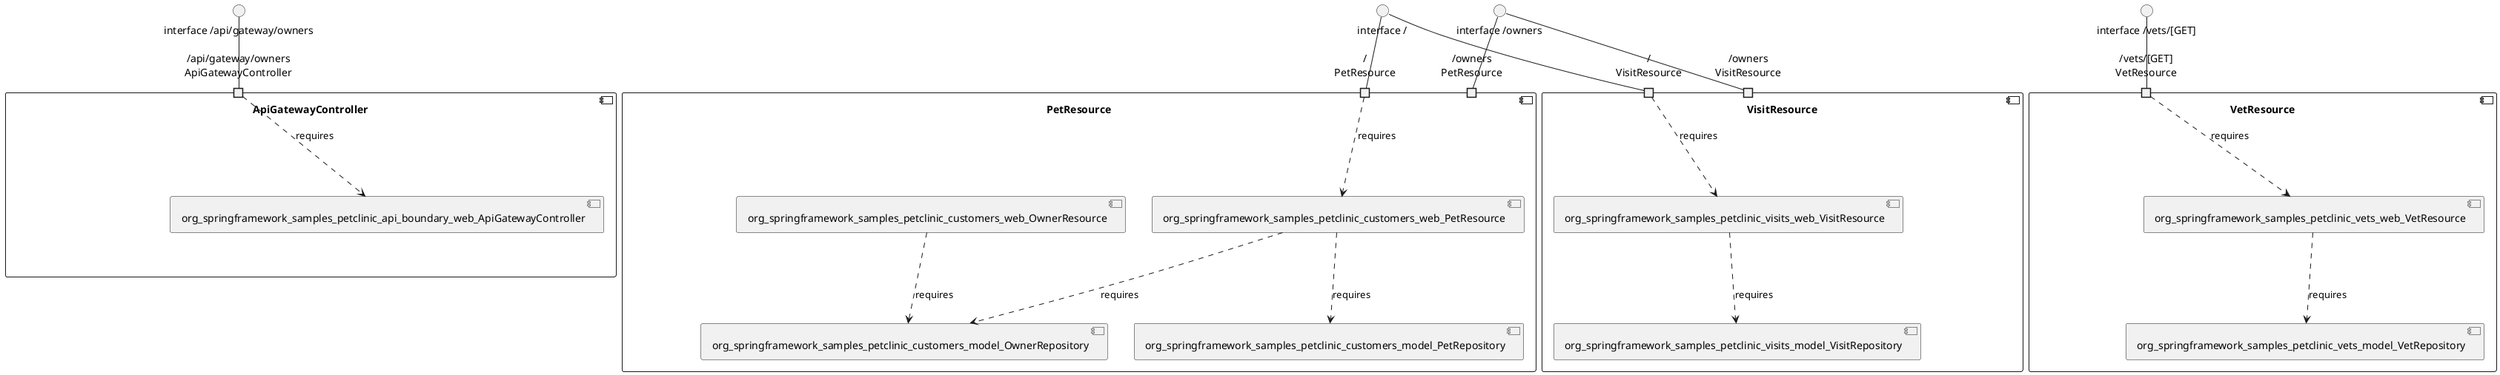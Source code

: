 @startuml
skinparam fixCircleLabelOverlapping true
component "ApiGatewayController\n\n\n\n\n\n" {
[org_springframework_samples_petclinic_api_boundary_web_ApiGatewayController]
portin "/api/gateway/owners\nApiGatewayController"
"/api/gateway/owners\nApiGatewayController"..>[org_springframework_samples_petclinic_api_boundary_web_ApiGatewayController] : requires
}
"interface /api/gateway/owners"--"/api/gateway/owners\nApiGatewayController"
component "PetResource\n\n\n\n\n\n" {
[org_springframework_samples_petclinic_customers_model_PetRepository]
[org_springframework_samples_petclinic_customers_model_OwnerRepository]
[org_springframework_samples_petclinic_customers_web_OwnerResource]
[org_springframework_samples_petclinic_customers_web_PetResource]
portin "/owners\nPetResource"
portin "/\nPetResource"
[org_springframework_samples_petclinic_customers_web_PetResource]..>[org_springframework_samples_petclinic_customers_model_PetRepository] : requires
[org_springframework_samples_petclinic_customers_web_OwnerResource]..>[org_springframework_samples_petclinic_customers_model_OwnerRepository] : requires
[org_springframework_samples_petclinic_customers_web_PetResource]..>[org_springframework_samples_petclinic_customers_model_OwnerRepository] : requires
"/\nPetResource"..>[org_springframework_samples_petclinic_customers_web_PetResource] : requires
}
"interface /"--"/\nPetResource"
"interface /owners"--"/owners\nPetResource"
component "VetResource\n\n\n\n\n\n" {
[org_springframework_samples_petclinic_vets_model_VetRepository]
[org_springframework_samples_petclinic_vets_web_VetResource]
portin "/vets/[GET]\nVetResource"
[org_springframework_samples_petclinic_vets_web_VetResource]..>[org_springframework_samples_petclinic_vets_model_VetRepository] : requires
"/vets/[GET]\nVetResource"..>[org_springframework_samples_petclinic_vets_web_VetResource] : requires
}
"interface /vets/[GET]"--"/vets/[GET]\nVetResource"
component "VisitResource\n\n\n\n\n\n" {
[org_springframework_samples_petclinic_visits_web_VisitResource]
[org_springframework_samples_petclinic_visits_model_VisitRepository]
portin "/\nVisitResource"
portin "/owners\nVisitResource"
[org_springframework_samples_petclinic_visits_web_VisitResource]..>[org_springframework_samples_petclinic_visits_model_VisitRepository] : requires
"/\nVisitResource"..>[org_springframework_samples_petclinic_visits_web_VisitResource] : requires
}
"interface /owners"--"/owners\nVisitResource"
"interface /"--"/\nVisitResource"

@enduml

